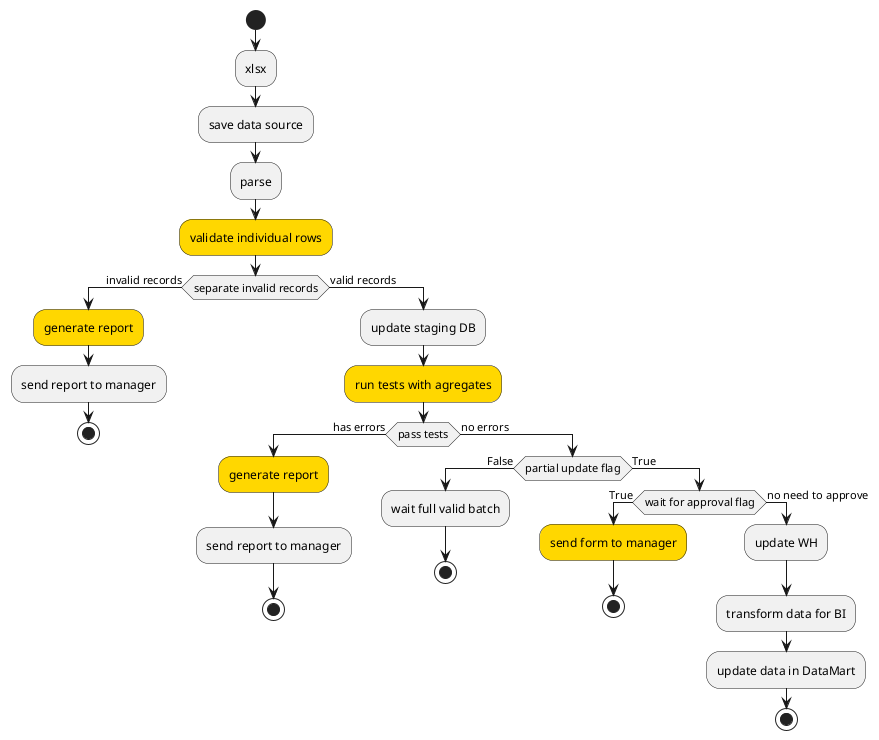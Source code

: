 @startuml
start
:xlsx;
:save data source;
:parse;
#gold:validate individual rows;
if (separate invalid records) then (invalid records)
	#gold:generate report;
	:send report to manager;
	stop
else (valid records)
	:update staging DB;
	#gold:run tests with agregates;
	if (pass tests) then (has errors)
		#gold:generate report;
		:send report to manager;
		stop
	else (no errors)
		if (partial update flag) then (False)
			:wait full valid batch;
			stop
		else (True)
			if (wait for approval flag) then (True)
				#gold:send form to manager;
				stop
			else (no need to approve)
				:update WH;
				:transform data for BI;
				:update data in DataMart;
				stop
			endif
		endif
	endif
endif
@enduml
